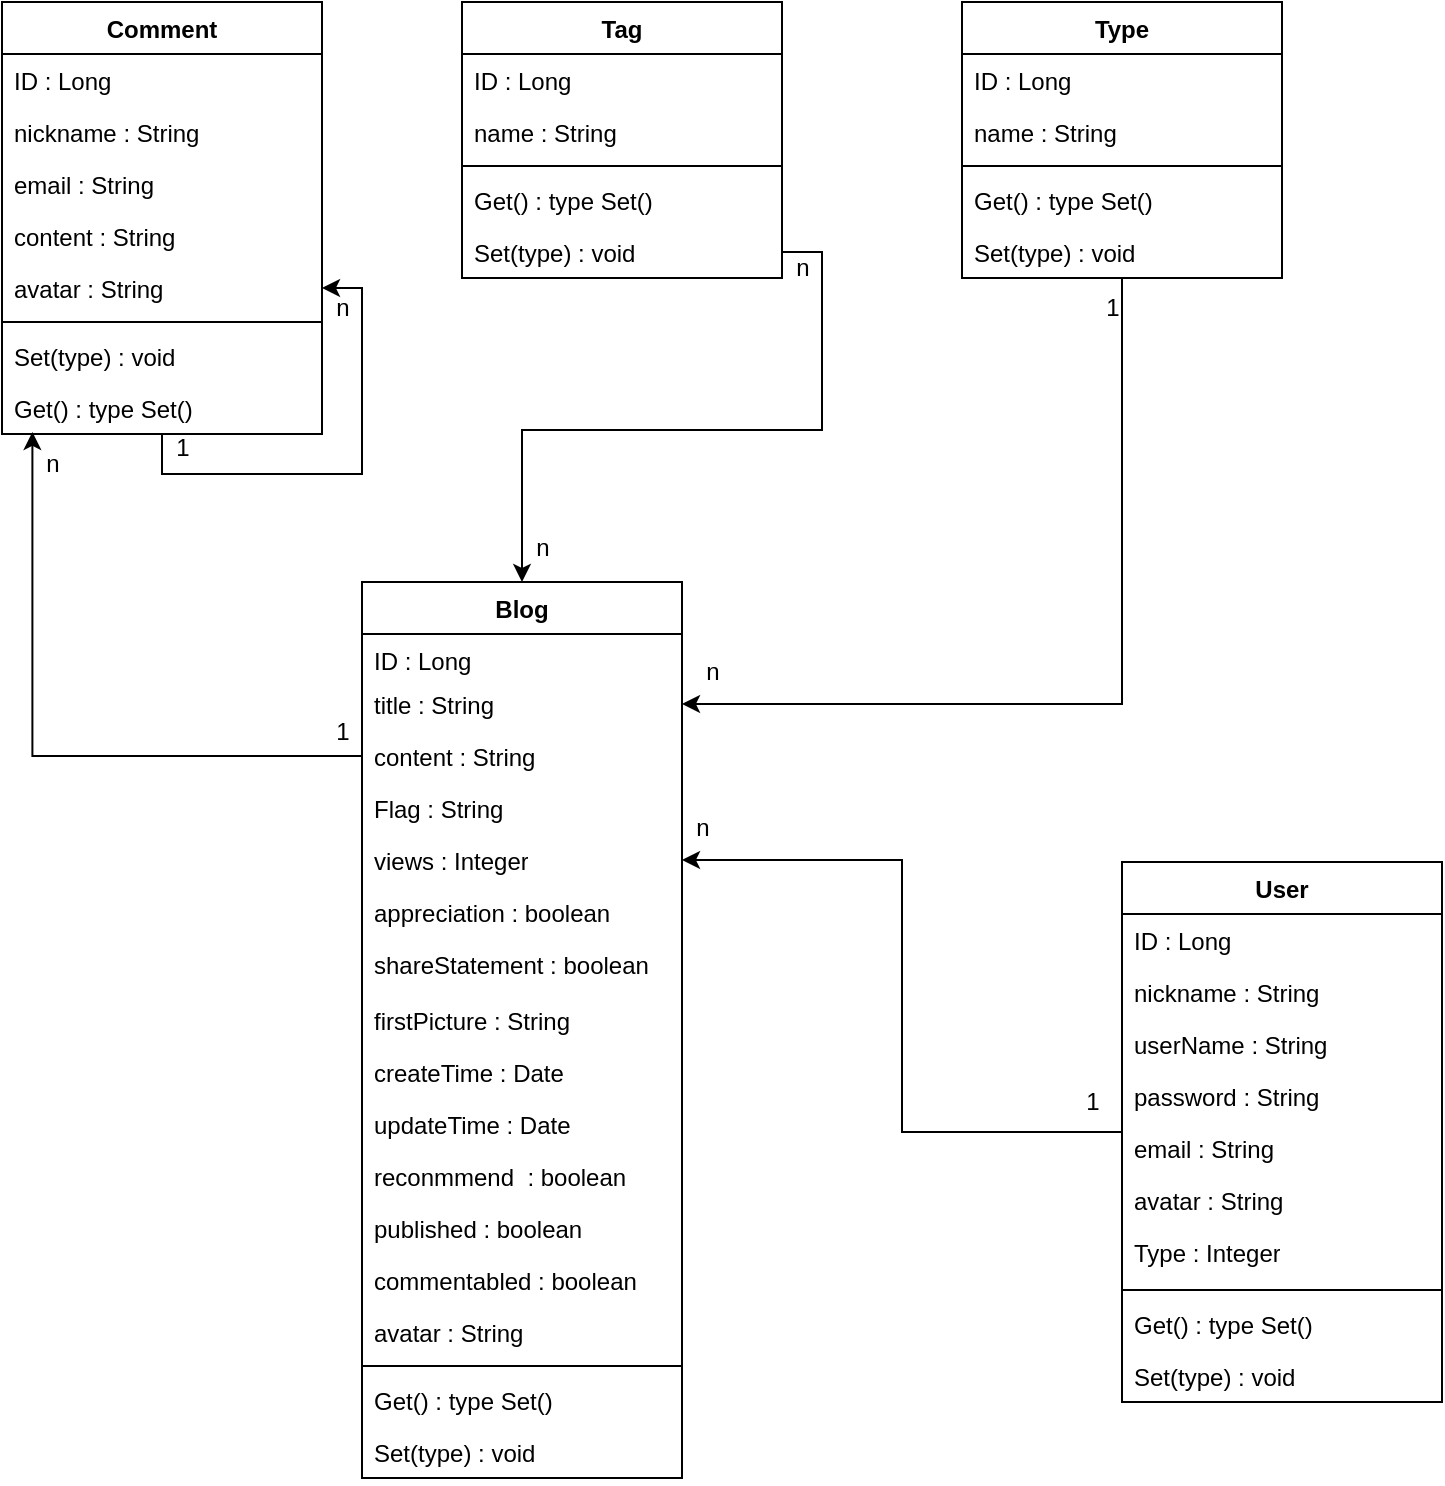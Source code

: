 <mxfile version="22.1.0" type="github">
  <diagram name="第 1 页" id="p4IeyNb7-gQvx6cru5gX">
    <mxGraphModel dx="1242" dy="617" grid="1" gridSize="10" guides="1" tooltips="1" connect="1" arrows="1" fold="1" page="1" pageScale="1" pageWidth="827" pageHeight="1169" math="0" shadow="0">
      <root>
        <mxCell id="0" />
        <mxCell id="1" parent="0" />
        <mxCell id="qwI0mBhBVaO7Ia09gg1F-21" value="Comment" style="swimlane;fontStyle=1;align=center;verticalAlign=top;childLayout=stackLayout;horizontal=1;startSize=26;horizontalStack=0;resizeParent=1;resizeParentMax=0;resizeLast=0;collapsible=1;marginBottom=0;whiteSpace=wrap;html=1;" parent="1" vertex="1">
          <mxGeometry x="20" y="20" width="160" height="216" as="geometry" />
        </mxCell>
        <mxCell id="qwI0mBhBVaO7Ia09gg1F-25" value="ID : Long" style="text;strokeColor=none;fillColor=none;align=left;verticalAlign=top;spacingLeft=4;spacingRight=4;overflow=hidden;rotatable=0;points=[[0,0.5],[1,0.5]];portConstraint=eastwest;whiteSpace=wrap;html=1;" parent="qwI0mBhBVaO7Ia09gg1F-21" vertex="1">
          <mxGeometry y="26" width="160" height="26" as="geometry" />
        </mxCell>
        <mxCell id="qwI0mBhBVaO7Ia09gg1F-26" value="nickname : String" style="text;strokeColor=none;fillColor=none;align=left;verticalAlign=top;spacingLeft=4;spacingRight=4;overflow=hidden;rotatable=0;points=[[0,0.5],[1,0.5]];portConstraint=eastwest;whiteSpace=wrap;html=1;" parent="qwI0mBhBVaO7Ia09gg1F-21" vertex="1">
          <mxGeometry y="52" width="160" height="26" as="geometry" />
        </mxCell>
        <mxCell id="qwI0mBhBVaO7Ia09gg1F-29" value="email : String" style="text;strokeColor=none;fillColor=none;align=left;verticalAlign=top;spacingLeft=4;spacingRight=4;overflow=hidden;rotatable=0;points=[[0,0.5],[1,0.5]];portConstraint=eastwest;whiteSpace=wrap;html=1;" parent="qwI0mBhBVaO7Ia09gg1F-21" vertex="1">
          <mxGeometry y="78" width="160" height="26" as="geometry" />
        </mxCell>
        <mxCell id="qwI0mBhBVaO7Ia09gg1F-28" value="content : String" style="text;strokeColor=none;fillColor=none;align=left;verticalAlign=top;spacingLeft=4;spacingRight=4;overflow=hidden;rotatable=0;points=[[0,0.5],[1,0.5]];portConstraint=eastwest;whiteSpace=wrap;html=1;" parent="qwI0mBhBVaO7Ia09gg1F-21" vertex="1">
          <mxGeometry y="104" width="160" height="26" as="geometry" />
        </mxCell>
        <mxCell id="qwI0mBhBVaO7Ia09gg1F-27" value="avatar : String" style="text;strokeColor=none;fillColor=none;align=left;verticalAlign=top;spacingLeft=4;spacingRight=4;overflow=hidden;rotatable=0;points=[[0,0.5],[1,0.5]];portConstraint=eastwest;whiteSpace=wrap;html=1;" parent="qwI0mBhBVaO7Ia09gg1F-21" vertex="1">
          <mxGeometry y="130" width="160" height="26" as="geometry" />
        </mxCell>
        <mxCell id="qwI0mBhBVaO7Ia09gg1F-23" value="" style="line;strokeWidth=1;fillColor=none;align=left;verticalAlign=middle;spacingTop=-1;spacingLeft=3;spacingRight=3;rotatable=0;labelPosition=right;points=[];portConstraint=eastwest;strokeColor=inherit;" parent="qwI0mBhBVaO7Ia09gg1F-21" vertex="1">
          <mxGeometry y="156" width="160" height="8" as="geometry" />
        </mxCell>
        <mxCell id="qwI0mBhBVaO7Ia09gg1F-100" value="Set(type) : void" style="text;strokeColor=none;fillColor=none;align=left;verticalAlign=top;spacingLeft=4;spacingRight=4;overflow=hidden;rotatable=0;points=[[0,0.5],[1,0.5]];portConstraint=eastwest;whiteSpace=wrap;html=1;" parent="qwI0mBhBVaO7Ia09gg1F-21" vertex="1">
          <mxGeometry y="164" width="160" height="26" as="geometry" />
        </mxCell>
        <mxCell id="qwI0mBhBVaO7Ia09gg1F-99" value="Get() : type Set()" style="text;strokeColor=none;fillColor=none;align=left;verticalAlign=top;spacingLeft=4;spacingRight=4;overflow=hidden;rotatable=0;points=[[0,0.5],[1,0.5]];portConstraint=eastwest;whiteSpace=wrap;html=1;" parent="qwI0mBhBVaO7Ia09gg1F-21" vertex="1">
          <mxGeometry y="190" width="160" height="26" as="geometry" />
        </mxCell>
        <mxCell id="c22FcQ08jqxZO05RxmeM-1" style="edgeStyle=orthogonalEdgeStyle;rounded=0;orthogonalLoop=1;jettySize=auto;html=1;entryX=1;entryY=0.5;entryDx=0;entryDy=0;" edge="1" parent="qwI0mBhBVaO7Ia09gg1F-21" source="qwI0mBhBVaO7Ia09gg1F-21" target="qwI0mBhBVaO7Ia09gg1F-27">
          <mxGeometry relative="1" as="geometry" />
        </mxCell>
        <mxCell id="qwI0mBhBVaO7Ia09gg1F-30" value="Tag" style="swimlane;fontStyle=1;align=center;verticalAlign=top;childLayout=stackLayout;horizontal=1;startSize=26;horizontalStack=0;resizeParent=1;resizeParentMax=0;resizeLast=0;collapsible=1;marginBottom=0;whiteSpace=wrap;html=1;" parent="1" vertex="1">
          <mxGeometry x="250" y="20" width="160" height="138" as="geometry" />
        </mxCell>
        <mxCell id="qwI0mBhBVaO7Ia09gg1F-32" value="ID : Long" style="text;strokeColor=none;fillColor=none;align=left;verticalAlign=top;spacingLeft=4;spacingRight=4;overflow=hidden;rotatable=0;points=[[0,0.5],[1,0.5]];portConstraint=eastwest;whiteSpace=wrap;html=1;" parent="qwI0mBhBVaO7Ia09gg1F-30" vertex="1">
          <mxGeometry y="26" width="160" height="26" as="geometry" />
        </mxCell>
        <mxCell id="qwI0mBhBVaO7Ia09gg1F-33" value="name : String" style="text;strokeColor=none;fillColor=none;align=left;verticalAlign=top;spacingLeft=4;spacingRight=4;overflow=hidden;rotatable=0;points=[[0,0.5],[1,0.5]];portConstraint=eastwest;whiteSpace=wrap;html=1;" parent="qwI0mBhBVaO7Ia09gg1F-30" vertex="1">
          <mxGeometry y="52" width="160" height="26" as="geometry" />
        </mxCell>
        <mxCell id="qwI0mBhBVaO7Ia09gg1F-37" value="" style="line;strokeWidth=1;fillColor=none;align=left;verticalAlign=middle;spacingTop=-1;spacingLeft=3;spacingRight=3;rotatable=0;labelPosition=right;points=[];portConstraint=eastwest;strokeColor=inherit;" parent="qwI0mBhBVaO7Ia09gg1F-30" vertex="1">
          <mxGeometry y="78" width="160" height="8" as="geometry" />
        </mxCell>
        <mxCell id="qwI0mBhBVaO7Ia09gg1F-95" value="Get() : type Set()" style="text;strokeColor=none;fillColor=none;align=left;verticalAlign=top;spacingLeft=4;spacingRight=4;overflow=hidden;rotatable=0;points=[[0,0.5],[1,0.5]];portConstraint=eastwest;whiteSpace=wrap;html=1;" parent="qwI0mBhBVaO7Ia09gg1F-30" vertex="1">
          <mxGeometry y="86" width="160" height="26" as="geometry" />
        </mxCell>
        <mxCell id="qwI0mBhBVaO7Ia09gg1F-96" value="Set(type) : void" style="text;strokeColor=none;fillColor=none;align=left;verticalAlign=top;spacingLeft=4;spacingRight=4;overflow=hidden;rotatable=0;points=[[0,0.5],[1,0.5]];portConstraint=eastwest;whiteSpace=wrap;html=1;" parent="qwI0mBhBVaO7Ia09gg1F-30" vertex="1">
          <mxGeometry y="112" width="160" height="26" as="geometry" />
        </mxCell>
        <mxCell id="c22FcQ08jqxZO05RxmeM-16" style="edgeStyle=orthogonalEdgeStyle;rounded=0;orthogonalLoop=1;jettySize=auto;html=1;exitX=0.5;exitY=1;exitDx=0;exitDy=0;entryX=1;entryY=0.5;entryDx=0;entryDy=0;" edge="1" parent="1" source="qwI0mBhBVaO7Ia09gg1F-39" target="qwI0mBhBVaO7Ia09gg1F-78">
          <mxGeometry relative="1" as="geometry" />
        </mxCell>
        <mxCell id="qwI0mBhBVaO7Ia09gg1F-39" value="Type" style="swimlane;fontStyle=1;align=center;verticalAlign=top;childLayout=stackLayout;horizontal=1;startSize=26;horizontalStack=0;resizeParent=1;resizeParentMax=0;resizeLast=0;collapsible=1;marginBottom=0;whiteSpace=wrap;html=1;" parent="1" vertex="1">
          <mxGeometry x="500" y="20" width="160" height="138" as="geometry" />
        </mxCell>
        <mxCell id="qwI0mBhBVaO7Ia09gg1F-40" value="ID : Long" style="text;strokeColor=none;fillColor=none;align=left;verticalAlign=top;spacingLeft=4;spacingRight=4;overflow=hidden;rotatable=0;points=[[0,0.5],[1,0.5]];portConstraint=eastwest;whiteSpace=wrap;html=1;" parent="qwI0mBhBVaO7Ia09gg1F-39" vertex="1">
          <mxGeometry y="26" width="160" height="26" as="geometry" />
        </mxCell>
        <mxCell id="qwI0mBhBVaO7Ia09gg1F-41" value="name : String" style="text;strokeColor=none;fillColor=none;align=left;verticalAlign=top;spacingLeft=4;spacingRight=4;overflow=hidden;rotatable=0;points=[[0,0.5],[1,0.5]];portConstraint=eastwest;whiteSpace=wrap;html=1;" parent="qwI0mBhBVaO7Ia09gg1F-39" vertex="1">
          <mxGeometry y="52" width="160" height="26" as="geometry" />
        </mxCell>
        <mxCell id="qwI0mBhBVaO7Ia09gg1F-42" value="" style="line;strokeWidth=1;fillColor=none;align=left;verticalAlign=middle;spacingTop=-1;spacingLeft=3;spacingRight=3;rotatable=0;labelPosition=right;points=[];portConstraint=eastwest;strokeColor=inherit;" parent="qwI0mBhBVaO7Ia09gg1F-39" vertex="1">
          <mxGeometry y="78" width="160" height="8" as="geometry" />
        </mxCell>
        <mxCell id="qwI0mBhBVaO7Ia09gg1F-97" value="Get() : type Set()" style="text;strokeColor=none;fillColor=none;align=left;verticalAlign=top;spacingLeft=4;spacingRight=4;overflow=hidden;rotatable=0;points=[[0,0.5],[1,0.5]];portConstraint=eastwest;whiteSpace=wrap;html=1;" parent="qwI0mBhBVaO7Ia09gg1F-39" vertex="1">
          <mxGeometry y="86" width="160" height="26" as="geometry" />
        </mxCell>
        <mxCell id="qwI0mBhBVaO7Ia09gg1F-98" value="Set(type) : void" style="text;strokeColor=none;fillColor=none;align=left;verticalAlign=top;spacingLeft=4;spacingRight=4;overflow=hidden;rotatable=0;points=[[0,0.5],[1,0.5]];portConstraint=eastwest;whiteSpace=wrap;html=1;" parent="qwI0mBhBVaO7Ia09gg1F-39" vertex="1">
          <mxGeometry y="112" width="160" height="26" as="geometry" />
        </mxCell>
        <mxCell id="qwI0mBhBVaO7Ia09gg1F-59" value="Blog" style="swimlane;fontStyle=1;align=center;verticalAlign=top;childLayout=stackLayout;horizontal=1;startSize=26;horizontalStack=0;resizeParent=1;resizeParentMax=0;resizeLast=0;collapsible=1;marginBottom=0;whiteSpace=wrap;html=1;" parent="1" vertex="1">
          <mxGeometry x="200" y="310" width="160" height="448" as="geometry" />
        </mxCell>
        <mxCell id="qwI0mBhBVaO7Ia09gg1F-77" value="ID : Long" style="text;strokeColor=none;fillColor=none;align=left;verticalAlign=top;spacingLeft=4;spacingRight=4;overflow=hidden;rotatable=0;points=[[0,0.5],[1,0.5]];portConstraint=eastwest;whiteSpace=wrap;html=1;" parent="qwI0mBhBVaO7Ia09gg1F-59" vertex="1">
          <mxGeometry y="26" width="160" height="22" as="geometry" />
        </mxCell>
        <mxCell id="qwI0mBhBVaO7Ia09gg1F-78" value="title : String" style="text;strokeColor=none;fillColor=none;align=left;verticalAlign=top;spacingLeft=4;spacingRight=4;overflow=hidden;rotatable=0;points=[[0,0.5],[1,0.5]];portConstraint=eastwest;whiteSpace=wrap;html=1;" parent="qwI0mBhBVaO7Ia09gg1F-59" vertex="1">
          <mxGeometry y="48" width="160" height="26" as="geometry" />
        </mxCell>
        <mxCell id="qwI0mBhBVaO7Ia09gg1F-91" value="content : String" style="text;strokeColor=none;fillColor=none;align=left;verticalAlign=top;spacingLeft=4;spacingRight=4;overflow=hidden;rotatable=0;points=[[0,0.5],[1,0.5]];portConstraint=eastwest;whiteSpace=wrap;html=1;" parent="qwI0mBhBVaO7Ia09gg1F-59" vertex="1">
          <mxGeometry y="74" width="160" height="26" as="geometry" />
        </mxCell>
        <mxCell id="qwI0mBhBVaO7Ia09gg1F-79" value="Flag : String" style="text;strokeColor=none;fillColor=none;align=left;verticalAlign=top;spacingLeft=4;spacingRight=4;overflow=hidden;rotatable=0;points=[[0,0.5],[1,0.5]];portConstraint=eastwest;whiteSpace=wrap;html=1;" parent="qwI0mBhBVaO7Ia09gg1F-59" vertex="1">
          <mxGeometry y="100" width="160" height="26" as="geometry" />
        </mxCell>
        <mxCell id="qwI0mBhBVaO7Ia09gg1F-80" value="views : Integer&lt;br&gt;&lt;br&gt;" style="text;strokeColor=none;fillColor=none;align=left;verticalAlign=top;spacingLeft=4;spacingRight=4;overflow=hidden;rotatable=0;points=[[0,0.5],[1,0.5]];portConstraint=eastwest;whiteSpace=wrap;html=1;" parent="qwI0mBhBVaO7Ia09gg1F-59" vertex="1">
          <mxGeometry y="126" width="160" height="26" as="geometry" />
        </mxCell>
        <mxCell id="qwI0mBhBVaO7Ia09gg1F-82" value="appreciation : boolean" style="text;strokeColor=none;fillColor=none;align=left;verticalAlign=top;spacingLeft=4;spacingRight=4;overflow=hidden;rotatable=0;points=[[0,0.5],[1,0.5]];portConstraint=eastwest;whiteSpace=wrap;html=1;" parent="qwI0mBhBVaO7Ia09gg1F-59" vertex="1">
          <mxGeometry y="152" width="160" height="26" as="geometry" />
        </mxCell>
        <mxCell id="qwI0mBhBVaO7Ia09gg1F-83" value="shareStatement : boolean" style="text;strokeColor=none;fillColor=none;align=left;verticalAlign=top;spacingLeft=4;spacingRight=4;overflow=hidden;rotatable=0;points=[[0,0.5],[1,0.5]];portConstraint=eastwest;whiteSpace=wrap;html=1;" parent="qwI0mBhBVaO7Ia09gg1F-59" vertex="1">
          <mxGeometry y="178" width="160" height="28" as="geometry" />
        </mxCell>
        <mxCell id="qwI0mBhBVaO7Ia09gg1F-90" value="firstPicture : String" style="text;strokeColor=none;fillColor=none;align=left;verticalAlign=top;spacingLeft=4;spacingRight=4;overflow=hidden;rotatable=0;points=[[0,0.5],[1,0.5]];portConstraint=eastwest;whiteSpace=wrap;html=1;" parent="qwI0mBhBVaO7Ia09gg1F-59" vertex="1">
          <mxGeometry y="206" width="160" height="26" as="geometry" />
        </mxCell>
        <mxCell id="qwI0mBhBVaO7Ia09gg1F-87" value="createTime : Date" style="text;strokeColor=none;fillColor=none;align=left;verticalAlign=top;spacingLeft=4;spacingRight=4;overflow=hidden;rotatable=0;points=[[0,0.5],[1,0.5]];portConstraint=eastwest;whiteSpace=wrap;html=1;" parent="qwI0mBhBVaO7Ia09gg1F-59" vertex="1">
          <mxGeometry y="232" width="160" height="26" as="geometry" />
        </mxCell>
        <mxCell id="qwI0mBhBVaO7Ia09gg1F-88" value="updateTime : Date" style="text;strokeColor=none;fillColor=none;align=left;verticalAlign=top;spacingLeft=4;spacingRight=4;overflow=hidden;rotatable=0;points=[[0,0.5],[1,0.5]];portConstraint=eastwest;whiteSpace=wrap;html=1;" parent="qwI0mBhBVaO7Ia09gg1F-59" vertex="1">
          <mxGeometry y="258" width="160" height="26" as="geometry" />
        </mxCell>
        <mxCell id="qwI0mBhBVaO7Ia09gg1F-86" value="reconmmend&amp;nbsp; : boolean" style="text;strokeColor=none;fillColor=none;align=left;verticalAlign=top;spacingLeft=4;spacingRight=4;overflow=hidden;rotatable=0;points=[[0,0.5],[1,0.5]];portConstraint=eastwest;whiteSpace=wrap;html=1;" parent="qwI0mBhBVaO7Ia09gg1F-59" vertex="1">
          <mxGeometry y="284" width="160" height="26" as="geometry" />
        </mxCell>
        <mxCell id="qwI0mBhBVaO7Ia09gg1F-85" value="published : boolean" style="text;strokeColor=none;fillColor=none;align=left;verticalAlign=top;spacingLeft=4;spacingRight=4;overflow=hidden;rotatable=0;points=[[0,0.5],[1,0.5]];portConstraint=eastwest;whiteSpace=wrap;html=1;" parent="qwI0mBhBVaO7Ia09gg1F-59" vertex="1">
          <mxGeometry y="310" width="160" height="26" as="geometry" />
        </mxCell>
        <mxCell id="qwI0mBhBVaO7Ia09gg1F-84" value="commentabled : boolean" style="text;strokeColor=none;fillColor=none;align=left;verticalAlign=top;spacingLeft=4;spacingRight=4;overflow=hidden;rotatable=0;points=[[0,0.5],[1,0.5]];portConstraint=eastwest;whiteSpace=wrap;html=1;" parent="qwI0mBhBVaO7Ia09gg1F-59" vertex="1">
          <mxGeometry y="336" width="160" height="26" as="geometry" />
        </mxCell>
        <mxCell id="qwI0mBhBVaO7Ia09gg1F-65" value="avatar : String" style="text;strokeColor=none;fillColor=none;align=left;verticalAlign=top;spacingLeft=4;spacingRight=4;overflow=hidden;rotatable=0;points=[[0,0.5],[1,0.5]];portConstraint=eastwest;whiteSpace=wrap;html=1;" parent="qwI0mBhBVaO7Ia09gg1F-59" vertex="1">
          <mxGeometry y="362" width="160" height="26" as="geometry" />
        </mxCell>
        <mxCell id="qwI0mBhBVaO7Ia09gg1F-66" value="" style="line;strokeWidth=1;fillColor=none;align=left;verticalAlign=middle;spacingTop=-1;spacingLeft=3;spacingRight=3;rotatable=0;labelPosition=right;points=[];portConstraint=eastwest;strokeColor=inherit;" parent="qwI0mBhBVaO7Ia09gg1F-59" vertex="1">
          <mxGeometry y="388" width="160" height="8" as="geometry" />
        </mxCell>
        <mxCell id="qwI0mBhBVaO7Ia09gg1F-67" value="Get() : type Set()" style="text;strokeColor=none;fillColor=none;align=left;verticalAlign=top;spacingLeft=4;spacingRight=4;overflow=hidden;rotatable=0;points=[[0,0.5],[1,0.5]];portConstraint=eastwest;whiteSpace=wrap;html=1;" parent="qwI0mBhBVaO7Ia09gg1F-59" vertex="1">
          <mxGeometry y="396" width="160" height="26" as="geometry" />
        </mxCell>
        <mxCell id="qwI0mBhBVaO7Ia09gg1F-92" value="Set(type) : void" style="text;strokeColor=none;fillColor=none;align=left;verticalAlign=top;spacingLeft=4;spacingRight=4;overflow=hidden;rotatable=0;points=[[0,0.5],[1,0.5]];portConstraint=eastwest;whiteSpace=wrap;html=1;" parent="qwI0mBhBVaO7Ia09gg1F-59" vertex="1">
          <mxGeometry y="422" width="160" height="26" as="geometry" />
        </mxCell>
        <mxCell id="c22FcQ08jqxZO05RxmeM-6" style="edgeStyle=orthogonalEdgeStyle;rounded=0;orthogonalLoop=1;jettySize=auto;html=1;exitX=0;exitY=0.5;exitDx=0;exitDy=0;entryX=1;entryY=0.5;entryDx=0;entryDy=0;" edge="1" parent="1" source="qwI0mBhBVaO7Ia09gg1F-68" target="qwI0mBhBVaO7Ia09gg1F-80">
          <mxGeometry relative="1" as="geometry" />
        </mxCell>
        <mxCell id="qwI0mBhBVaO7Ia09gg1F-68" value="User" style="swimlane;fontStyle=1;align=center;verticalAlign=top;childLayout=stackLayout;horizontal=1;startSize=26;horizontalStack=0;resizeParent=1;resizeParentMax=0;resizeLast=0;collapsible=1;marginBottom=0;whiteSpace=wrap;html=1;" parent="1" vertex="1">
          <mxGeometry x="580" y="450" width="160" height="270" as="geometry" />
        </mxCell>
        <mxCell id="qwI0mBhBVaO7Ia09gg1F-101" value="ID : Long" style="text;strokeColor=none;fillColor=none;align=left;verticalAlign=top;spacingLeft=4;spacingRight=4;overflow=hidden;rotatable=0;points=[[0,0.5],[1,0.5]];portConstraint=eastwest;whiteSpace=wrap;html=1;" parent="qwI0mBhBVaO7Ia09gg1F-68" vertex="1">
          <mxGeometry y="26" width="160" height="26" as="geometry" />
        </mxCell>
        <mxCell id="qwI0mBhBVaO7Ia09gg1F-102" value="nickname : String" style="text;strokeColor=none;fillColor=none;align=left;verticalAlign=top;spacingLeft=4;spacingRight=4;overflow=hidden;rotatable=0;points=[[0,0.5],[1,0.5]];portConstraint=eastwest;whiteSpace=wrap;html=1;" parent="qwI0mBhBVaO7Ia09gg1F-68" vertex="1">
          <mxGeometry y="52" width="160" height="26" as="geometry" />
        </mxCell>
        <mxCell id="qwI0mBhBVaO7Ia09gg1F-103" value="userName : String" style="text;strokeColor=none;fillColor=none;align=left;verticalAlign=top;spacingLeft=4;spacingRight=4;overflow=hidden;rotatable=0;points=[[0,0.5],[1,0.5]];portConstraint=eastwest;whiteSpace=wrap;html=1;" parent="qwI0mBhBVaO7Ia09gg1F-68" vertex="1">
          <mxGeometry y="78" width="160" height="26" as="geometry" />
        </mxCell>
        <mxCell id="qwI0mBhBVaO7Ia09gg1F-104" value="password : String" style="text;strokeColor=none;fillColor=none;align=left;verticalAlign=top;spacingLeft=4;spacingRight=4;overflow=hidden;rotatable=0;points=[[0,0.5],[1,0.5]];portConstraint=eastwest;whiteSpace=wrap;html=1;" parent="qwI0mBhBVaO7Ia09gg1F-68" vertex="1">
          <mxGeometry y="104" width="160" height="26" as="geometry" />
        </mxCell>
        <mxCell id="qwI0mBhBVaO7Ia09gg1F-105" value="email : String" style="text;strokeColor=none;fillColor=none;align=left;verticalAlign=top;spacingLeft=4;spacingRight=4;overflow=hidden;rotatable=0;points=[[0,0.5],[1,0.5]];portConstraint=eastwest;whiteSpace=wrap;html=1;" parent="qwI0mBhBVaO7Ia09gg1F-68" vertex="1">
          <mxGeometry y="130" width="160" height="26" as="geometry" />
        </mxCell>
        <mxCell id="qwI0mBhBVaO7Ia09gg1F-106" value="avatar : String" style="text;strokeColor=none;fillColor=none;align=left;verticalAlign=top;spacingLeft=4;spacingRight=4;overflow=hidden;rotatable=0;points=[[0,0.5],[1,0.5]];portConstraint=eastwest;whiteSpace=wrap;html=1;" parent="qwI0mBhBVaO7Ia09gg1F-68" vertex="1">
          <mxGeometry y="156" width="160" height="26" as="geometry" />
        </mxCell>
        <mxCell id="qwI0mBhBVaO7Ia09gg1F-107" value="Type : Integer" style="text;strokeColor=none;fillColor=none;align=left;verticalAlign=top;spacingLeft=4;spacingRight=4;overflow=hidden;rotatable=0;points=[[0,0.5],[1,0.5]];portConstraint=eastwest;whiteSpace=wrap;html=1;" parent="qwI0mBhBVaO7Ia09gg1F-68" vertex="1">
          <mxGeometry y="182" width="160" height="28" as="geometry" />
        </mxCell>
        <mxCell id="qwI0mBhBVaO7Ia09gg1F-75" value="" style="line;strokeWidth=1;fillColor=none;align=left;verticalAlign=middle;spacingTop=-1;spacingLeft=3;spacingRight=3;rotatable=0;labelPosition=right;points=[];portConstraint=eastwest;strokeColor=inherit;" parent="qwI0mBhBVaO7Ia09gg1F-68" vertex="1">
          <mxGeometry y="210" width="160" height="8" as="geometry" />
        </mxCell>
        <mxCell id="qwI0mBhBVaO7Ia09gg1F-93" value="Get() : type Set()" style="text;strokeColor=none;fillColor=none;align=left;verticalAlign=top;spacingLeft=4;spacingRight=4;overflow=hidden;rotatable=0;points=[[0,0.5],[1,0.5]];portConstraint=eastwest;whiteSpace=wrap;html=1;" parent="qwI0mBhBVaO7Ia09gg1F-68" vertex="1">
          <mxGeometry y="218" width="160" height="26" as="geometry" />
        </mxCell>
        <mxCell id="qwI0mBhBVaO7Ia09gg1F-94" value="Set(type) : void" style="text;strokeColor=none;fillColor=none;align=left;verticalAlign=top;spacingLeft=4;spacingRight=4;overflow=hidden;rotatable=0;points=[[0,0.5],[1,0.5]];portConstraint=eastwest;whiteSpace=wrap;html=1;" parent="qwI0mBhBVaO7Ia09gg1F-68" vertex="1">
          <mxGeometry y="244" width="160" height="26" as="geometry" />
        </mxCell>
        <mxCell id="c22FcQ08jqxZO05RxmeM-2" value="1" style="text;html=1;align=center;verticalAlign=middle;resizable=0;points=[];autosize=1;strokeColor=none;fillColor=none;" vertex="1" parent="1">
          <mxGeometry x="95" y="228" width="30" height="30" as="geometry" />
        </mxCell>
        <mxCell id="c22FcQ08jqxZO05RxmeM-3" value="n" style="text;html=1;align=center;verticalAlign=middle;resizable=0;points=[];autosize=1;strokeColor=none;fillColor=none;" vertex="1" parent="1">
          <mxGeometry x="175" y="158" width="30" height="30" as="geometry" />
        </mxCell>
        <mxCell id="c22FcQ08jqxZO05RxmeM-7" value="1" style="text;html=1;align=center;verticalAlign=middle;resizable=0;points=[];autosize=1;strokeColor=none;fillColor=none;" vertex="1" parent="1">
          <mxGeometry x="550" y="555" width="30" height="30" as="geometry" />
        </mxCell>
        <mxCell id="c22FcQ08jqxZO05RxmeM-8" value="n" style="text;html=1;align=center;verticalAlign=middle;resizable=0;points=[];autosize=1;strokeColor=none;fillColor=none;" vertex="1" parent="1">
          <mxGeometry x="355" y="418" width="30" height="30" as="geometry" />
        </mxCell>
        <mxCell id="c22FcQ08jqxZO05RxmeM-11" style="edgeStyle=orthogonalEdgeStyle;rounded=0;orthogonalLoop=1;jettySize=auto;html=1;exitX=1;exitY=0.5;exitDx=0;exitDy=0;entryX=0.5;entryY=0;entryDx=0;entryDy=0;" edge="1" parent="1" source="qwI0mBhBVaO7Ia09gg1F-96" target="qwI0mBhBVaO7Ia09gg1F-59">
          <mxGeometry relative="1" as="geometry" />
        </mxCell>
        <mxCell id="c22FcQ08jqxZO05RxmeM-12" value="n" style="text;html=1;align=center;verticalAlign=middle;resizable=0;points=[];autosize=1;strokeColor=none;fillColor=none;" vertex="1" parent="1">
          <mxGeometry x="405" y="138" width="30" height="30" as="geometry" />
        </mxCell>
        <mxCell id="c22FcQ08jqxZO05RxmeM-13" value="n" style="text;html=1;align=center;verticalAlign=middle;resizable=0;points=[];autosize=1;strokeColor=none;fillColor=none;" vertex="1" parent="1">
          <mxGeometry x="275" y="278" width="30" height="30" as="geometry" />
        </mxCell>
        <mxCell id="c22FcQ08jqxZO05RxmeM-17" value="1" style="text;html=1;align=center;verticalAlign=middle;resizable=0;points=[];autosize=1;strokeColor=none;fillColor=none;" vertex="1" parent="1">
          <mxGeometry x="560" y="158" width="30" height="30" as="geometry" />
        </mxCell>
        <mxCell id="c22FcQ08jqxZO05RxmeM-18" value="n" style="text;html=1;align=center;verticalAlign=middle;resizable=0;points=[];autosize=1;strokeColor=none;fillColor=none;" vertex="1" parent="1">
          <mxGeometry x="360" y="340" width="30" height="30" as="geometry" />
        </mxCell>
        <mxCell id="c22FcQ08jqxZO05RxmeM-20" style="edgeStyle=orthogonalEdgeStyle;rounded=0;orthogonalLoop=1;jettySize=auto;html=1;exitX=0;exitY=0.5;exitDx=0;exitDy=0;entryX=0.095;entryY=0.961;entryDx=0;entryDy=0;entryPerimeter=0;" edge="1" parent="1" source="qwI0mBhBVaO7Ia09gg1F-91" target="qwI0mBhBVaO7Ia09gg1F-99">
          <mxGeometry relative="1" as="geometry" />
        </mxCell>
        <mxCell id="c22FcQ08jqxZO05RxmeM-21" value="1" style="text;html=1;align=center;verticalAlign=middle;resizable=0;points=[];autosize=1;strokeColor=none;fillColor=none;" vertex="1" parent="1">
          <mxGeometry x="175" y="370" width="30" height="30" as="geometry" />
        </mxCell>
        <mxCell id="c22FcQ08jqxZO05RxmeM-22" value="n" style="text;html=1;align=center;verticalAlign=middle;resizable=0;points=[];autosize=1;strokeColor=none;fillColor=none;" vertex="1" parent="1">
          <mxGeometry x="30" y="236" width="30" height="30" as="geometry" />
        </mxCell>
      </root>
    </mxGraphModel>
  </diagram>
</mxfile>
